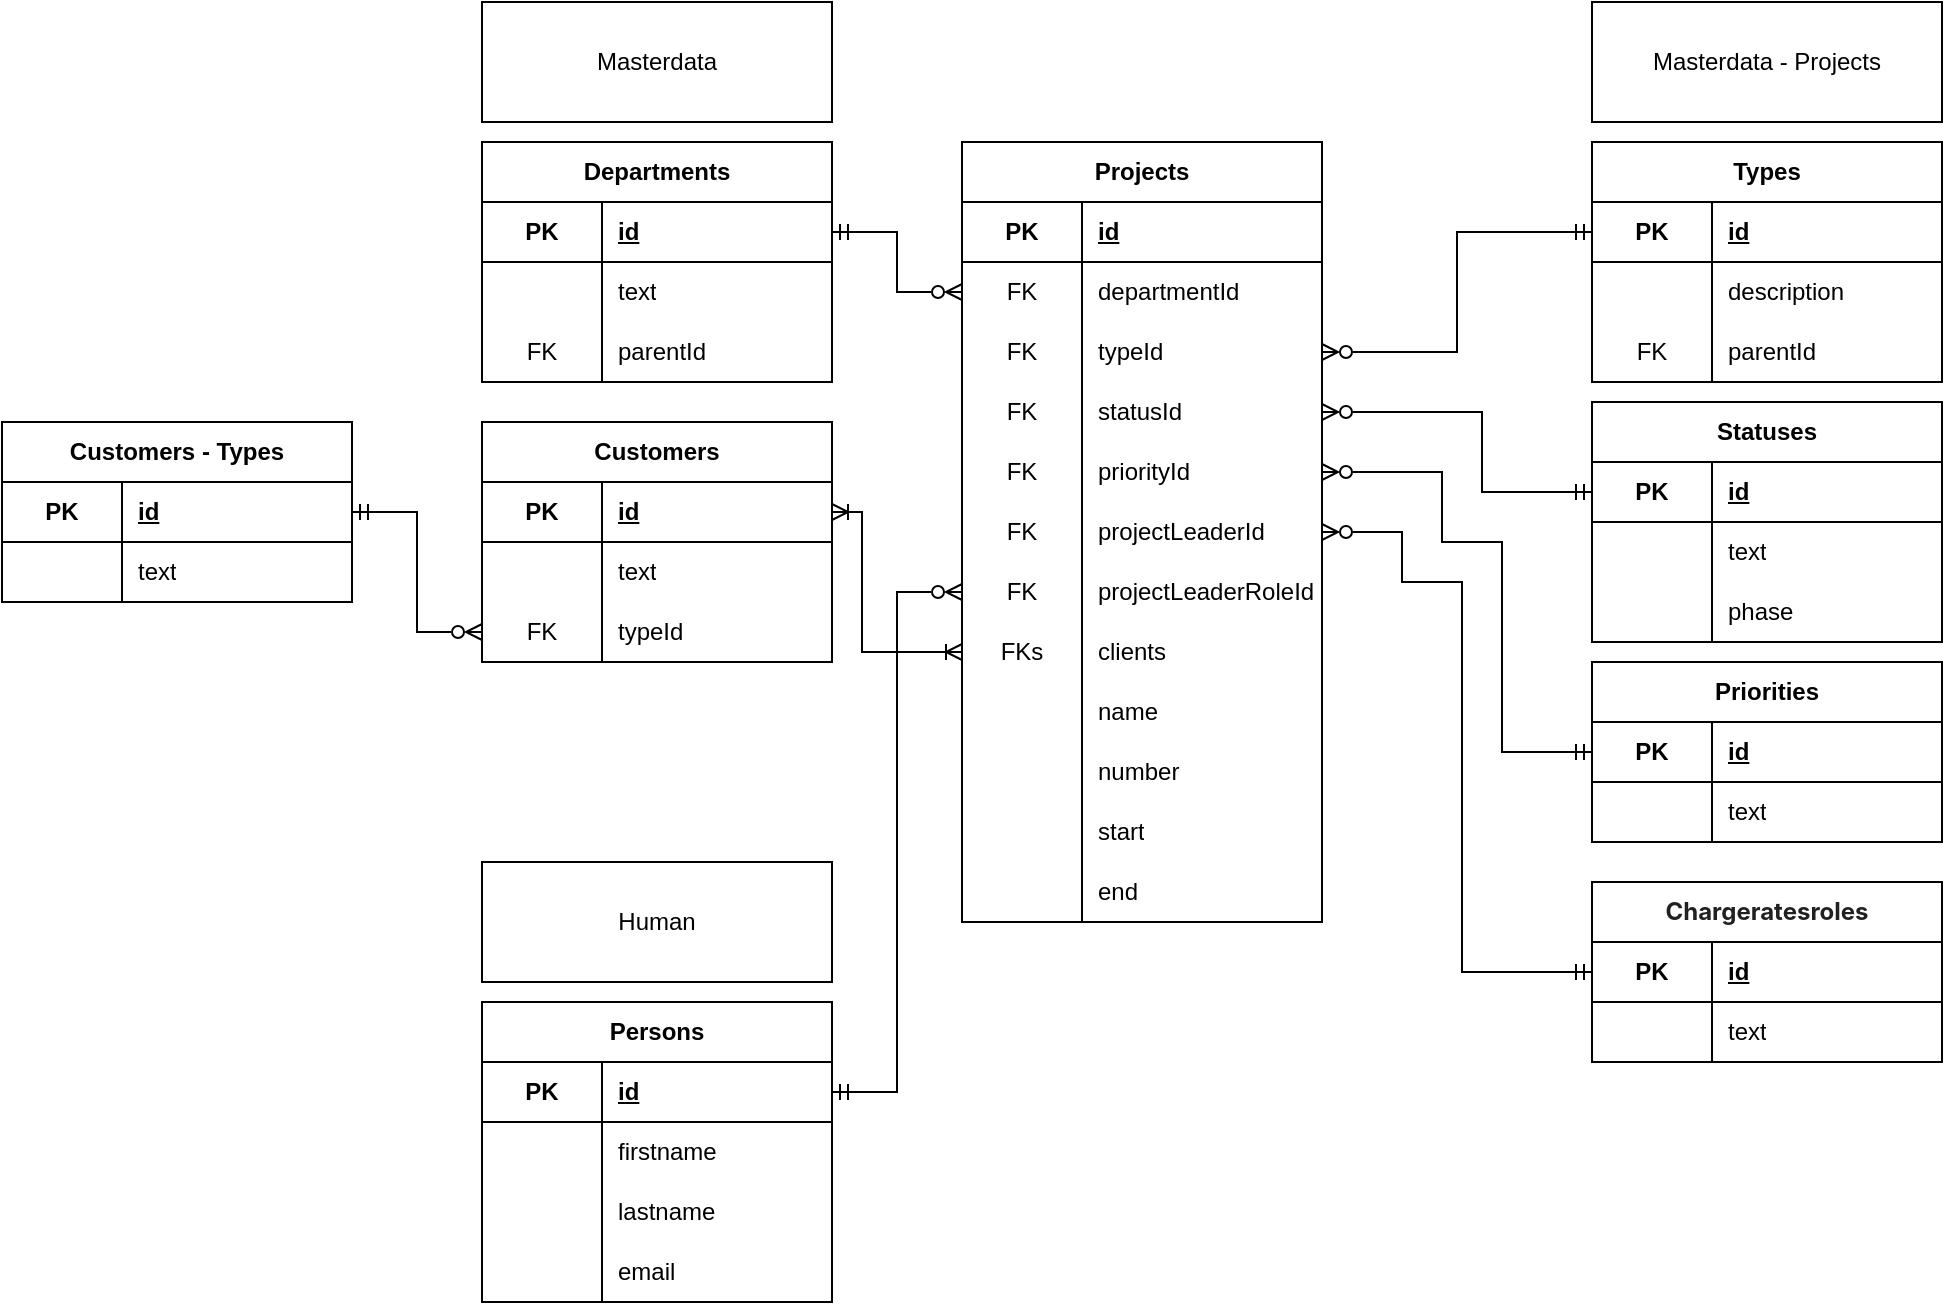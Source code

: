 <mxfile version="25.0.3">
  <diagram name="Page-1" id="3gMFlcT9L6yaLH3lOmpT">
    <mxGraphModel dx="2383" dy="797" grid="1" gridSize="10" guides="1" tooltips="1" connect="1" arrows="1" fold="1" page="1" pageScale="1" pageWidth="827" pageHeight="1169" math="0" shadow="0">
      <root>
        <mxCell id="0" />
        <mxCell id="1" parent="0" />
        <mxCell id="IrohvoU7hgb2iAo7jFja-1" value="Projects" style="shape=table;startSize=30;container=1;collapsible=1;childLayout=tableLayout;fixedRows=1;rowLines=0;fontStyle=1;align=center;resizeLast=1;html=1;whiteSpace=wrap;" vertex="1" parent="1">
          <mxGeometry x="-640" y="150" width="180" height="390" as="geometry" />
        </mxCell>
        <mxCell id="IrohvoU7hgb2iAo7jFja-2" value="" style="shape=tableRow;horizontal=0;startSize=0;swimlaneHead=0;swimlaneBody=0;fillColor=none;collapsible=0;dropTarget=0;points=[[0,0.5],[1,0.5]];portConstraint=eastwest;top=0;left=0;right=0;bottom=0;html=1;" vertex="1" parent="IrohvoU7hgb2iAo7jFja-1">
          <mxGeometry y="30" width="180" height="30" as="geometry" />
        </mxCell>
        <mxCell id="IrohvoU7hgb2iAo7jFja-3" value="PK" style="shape=partialRectangle;connectable=0;fillColor=none;top=0;left=0;bottom=1;right=0;fontStyle=1;overflow=hidden;html=1;whiteSpace=wrap;strokeColor=default;perimeterSpacing=1;strokeWidth=1;" vertex="1" parent="IrohvoU7hgb2iAo7jFja-2">
          <mxGeometry width="60" height="30" as="geometry">
            <mxRectangle width="60" height="30" as="alternateBounds" />
          </mxGeometry>
        </mxCell>
        <mxCell id="IrohvoU7hgb2iAo7jFja-4" value="id" style="shape=partialRectangle;connectable=0;fillColor=none;top=0;left=0;bottom=1;right=0;align=left;spacingLeft=6;fontStyle=5;overflow=hidden;html=1;whiteSpace=wrap;strokeColor=default;perimeterSpacing=1;strokeWidth=1;" vertex="1" parent="IrohvoU7hgb2iAo7jFja-2">
          <mxGeometry x="60" width="120" height="30" as="geometry">
            <mxRectangle width="120" height="30" as="alternateBounds" />
          </mxGeometry>
        </mxCell>
        <mxCell id="IrohvoU7hgb2iAo7jFja-5" value="" style="shape=tableRow;horizontal=0;startSize=0;swimlaneHead=0;swimlaneBody=0;fillColor=none;collapsible=0;dropTarget=0;points=[[0,0.5],[1,0.5]];portConstraint=eastwest;top=0;left=0;right=0;bottom=0;html=1;" vertex="1" parent="IrohvoU7hgb2iAo7jFja-1">
          <mxGeometry y="60" width="180" height="30" as="geometry" />
        </mxCell>
        <mxCell id="IrohvoU7hgb2iAo7jFja-6" value="FK" style="shape=partialRectangle;connectable=0;fillColor=none;top=0;left=0;bottom=0;right=0;editable=1;overflow=hidden;html=1;whiteSpace=wrap;" vertex="1" parent="IrohvoU7hgb2iAo7jFja-5">
          <mxGeometry width="60" height="30" as="geometry">
            <mxRectangle width="60" height="30" as="alternateBounds" />
          </mxGeometry>
        </mxCell>
        <mxCell id="IrohvoU7hgb2iAo7jFja-7" value="departmentId" style="shape=partialRectangle;connectable=0;fillColor=none;top=0;left=0;bottom=0;right=0;align=left;spacingLeft=6;overflow=hidden;html=1;whiteSpace=wrap;" vertex="1" parent="IrohvoU7hgb2iAo7jFja-5">
          <mxGeometry x="60" width="120" height="30" as="geometry">
            <mxRectangle width="120" height="30" as="alternateBounds" />
          </mxGeometry>
        </mxCell>
        <mxCell id="IrohvoU7hgb2iAo7jFja-8" style="shape=tableRow;horizontal=0;startSize=0;swimlaneHead=0;swimlaneBody=0;fillColor=none;collapsible=0;dropTarget=0;points=[[0,0.5],[1,0.5]];portConstraint=eastwest;top=0;left=0;right=0;bottom=0;html=1;" vertex="1" parent="IrohvoU7hgb2iAo7jFja-1">
          <mxGeometry y="90" width="180" height="30" as="geometry" />
        </mxCell>
        <mxCell id="IrohvoU7hgb2iAo7jFja-9" value="FK" style="shape=partialRectangle;connectable=0;fillColor=none;top=0;left=0;bottom=0;right=0;editable=1;overflow=hidden;html=1;whiteSpace=wrap;" vertex="1" parent="IrohvoU7hgb2iAo7jFja-8">
          <mxGeometry width="60" height="30" as="geometry">
            <mxRectangle width="60" height="30" as="alternateBounds" />
          </mxGeometry>
        </mxCell>
        <mxCell id="IrohvoU7hgb2iAo7jFja-10" value="typeId" style="shape=partialRectangle;connectable=0;fillColor=none;top=0;left=0;bottom=0;right=0;align=left;spacingLeft=6;overflow=hidden;html=1;whiteSpace=wrap;" vertex="1" parent="IrohvoU7hgb2iAo7jFja-8">
          <mxGeometry x="60" width="120" height="30" as="geometry">
            <mxRectangle width="120" height="30" as="alternateBounds" />
          </mxGeometry>
        </mxCell>
        <mxCell id="IrohvoU7hgb2iAo7jFja-11" style="shape=tableRow;horizontal=0;startSize=0;swimlaneHead=0;swimlaneBody=0;fillColor=none;collapsible=0;dropTarget=0;points=[[0,0.5],[1,0.5]];portConstraint=eastwest;top=0;left=0;right=0;bottom=0;html=1;" vertex="1" parent="IrohvoU7hgb2iAo7jFja-1">
          <mxGeometry y="120" width="180" height="30" as="geometry" />
        </mxCell>
        <mxCell id="IrohvoU7hgb2iAo7jFja-12" value="FK" style="shape=partialRectangle;connectable=0;fillColor=none;top=0;left=0;bottom=0;right=0;editable=1;overflow=hidden;html=1;whiteSpace=wrap;" vertex="1" parent="IrohvoU7hgb2iAo7jFja-11">
          <mxGeometry width="60" height="30" as="geometry">
            <mxRectangle width="60" height="30" as="alternateBounds" />
          </mxGeometry>
        </mxCell>
        <mxCell id="IrohvoU7hgb2iAo7jFja-13" value="statusId" style="shape=partialRectangle;connectable=0;fillColor=none;top=0;left=0;bottom=0;right=0;align=left;spacingLeft=6;overflow=hidden;html=1;whiteSpace=wrap;" vertex="1" parent="IrohvoU7hgb2iAo7jFja-11">
          <mxGeometry x="60" width="120" height="30" as="geometry">
            <mxRectangle width="120" height="30" as="alternateBounds" />
          </mxGeometry>
        </mxCell>
        <mxCell id="IrohvoU7hgb2iAo7jFja-14" style="shape=tableRow;horizontal=0;startSize=0;swimlaneHead=0;swimlaneBody=0;fillColor=none;collapsible=0;dropTarget=0;points=[[0,0.5],[1,0.5]];portConstraint=eastwest;top=0;left=0;right=0;bottom=0;html=1;" vertex="1" parent="IrohvoU7hgb2iAo7jFja-1">
          <mxGeometry y="150" width="180" height="30" as="geometry" />
        </mxCell>
        <mxCell id="IrohvoU7hgb2iAo7jFja-15" value="FK" style="shape=partialRectangle;connectable=0;fillColor=none;top=0;left=0;bottom=0;right=0;editable=1;overflow=hidden;html=1;whiteSpace=wrap;" vertex="1" parent="IrohvoU7hgb2iAo7jFja-14">
          <mxGeometry width="60" height="30" as="geometry">
            <mxRectangle width="60" height="30" as="alternateBounds" />
          </mxGeometry>
        </mxCell>
        <mxCell id="IrohvoU7hgb2iAo7jFja-16" value="priorityId" style="shape=partialRectangle;connectable=0;fillColor=none;top=0;left=0;bottom=0;right=0;align=left;spacingLeft=6;overflow=hidden;html=1;whiteSpace=wrap;" vertex="1" parent="IrohvoU7hgb2iAo7jFja-14">
          <mxGeometry x="60" width="120" height="30" as="geometry">
            <mxRectangle width="120" height="30" as="alternateBounds" />
          </mxGeometry>
        </mxCell>
        <mxCell id="IrohvoU7hgb2iAo7jFja-17" style="shape=tableRow;horizontal=0;startSize=0;swimlaneHead=0;swimlaneBody=0;fillColor=none;collapsible=0;dropTarget=0;points=[[0,0.5],[1,0.5]];portConstraint=eastwest;top=0;left=0;right=0;bottom=0;html=1;" vertex="1" parent="IrohvoU7hgb2iAo7jFja-1">
          <mxGeometry y="180" width="180" height="30" as="geometry" />
        </mxCell>
        <mxCell id="IrohvoU7hgb2iAo7jFja-18" value="FK" style="shape=partialRectangle;connectable=0;fillColor=none;top=0;left=0;bottom=0;right=0;editable=1;overflow=hidden;html=1;whiteSpace=wrap;" vertex="1" parent="IrohvoU7hgb2iAo7jFja-17">
          <mxGeometry width="60" height="30" as="geometry">
            <mxRectangle width="60" height="30" as="alternateBounds" />
          </mxGeometry>
        </mxCell>
        <mxCell id="IrohvoU7hgb2iAo7jFja-19" value="projectLeaderId" style="shape=partialRectangle;connectable=0;fillColor=none;top=0;left=0;bottom=0;right=0;align=left;spacingLeft=6;overflow=hidden;html=1;whiteSpace=wrap;" vertex="1" parent="IrohvoU7hgb2iAo7jFja-17">
          <mxGeometry x="60" width="120" height="30" as="geometry">
            <mxRectangle width="120" height="30" as="alternateBounds" />
          </mxGeometry>
        </mxCell>
        <mxCell id="IrohvoU7hgb2iAo7jFja-20" style="shape=tableRow;horizontal=0;startSize=0;swimlaneHead=0;swimlaneBody=0;fillColor=none;collapsible=0;dropTarget=0;points=[[0,0.5],[1,0.5]];portConstraint=eastwest;top=0;left=0;right=0;bottom=0;html=1;" vertex="1" parent="IrohvoU7hgb2iAo7jFja-1">
          <mxGeometry y="210" width="180" height="30" as="geometry" />
        </mxCell>
        <mxCell id="IrohvoU7hgb2iAo7jFja-21" value="FK" style="shape=partialRectangle;connectable=0;fillColor=none;top=0;left=0;bottom=0;right=0;editable=1;overflow=hidden;html=1;whiteSpace=wrap;" vertex="1" parent="IrohvoU7hgb2iAo7jFja-20">
          <mxGeometry width="60" height="30" as="geometry">
            <mxRectangle width="60" height="30" as="alternateBounds" />
          </mxGeometry>
        </mxCell>
        <mxCell id="IrohvoU7hgb2iAo7jFja-22" value="projectLeaderRoleId" style="shape=partialRectangle;connectable=0;fillColor=none;top=0;left=0;bottom=0;right=0;align=left;spacingLeft=6;overflow=hidden;html=1;whiteSpace=wrap;" vertex="1" parent="IrohvoU7hgb2iAo7jFja-20">
          <mxGeometry x="60" width="120" height="30" as="geometry">
            <mxRectangle width="120" height="30" as="alternateBounds" />
          </mxGeometry>
        </mxCell>
        <mxCell id="IrohvoU7hgb2iAo7jFja-23" style="shape=tableRow;horizontal=0;startSize=0;swimlaneHead=0;swimlaneBody=0;fillColor=none;collapsible=0;dropTarget=0;points=[[0,0.5],[1,0.5]];portConstraint=eastwest;top=0;left=0;right=0;bottom=0;html=1;" vertex="1" parent="IrohvoU7hgb2iAo7jFja-1">
          <mxGeometry y="240" width="180" height="30" as="geometry" />
        </mxCell>
        <mxCell id="IrohvoU7hgb2iAo7jFja-24" value="FKs" style="shape=partialRectangle;connectable=0;fillColor=none;top=0;left=0;bottom=0;right=0;editable=1;overflow=hidden;html=1;whiteSpace=wrap;" vertex="1" parent="IrohvoU7hgb2iAo7jFja-23">
          <mxGeometry width="60" height="30" as="geometry">
            <mxRectangle width="60" height="30" as="alternateBounds" />
          </mxGeometry>
        </mxCell>
        <mxCell id="IrohvoU7hgb2iAo7jFja-25" value="clients" style="shape=partialRectangle;connectable=0;fillColor=none;top=0;left=0;bottom=0;right=0;align=left;spacingLeft=6;overflow=hidden;html=1;whiteSpace=wrap;" vertex="1" parent="IrohvoU7hgb2iAo7jFja-23">
          <mxGeometry x="60" width="120" height="30" as="geometry">
            <mxRectangle width="120" height="30" as="alternateBounds" />
          </mxGeometry>
        </mxCell>
        <mxCell id="IrohvoU7hgb2iAo7jFja-26" style="shape=tableRow;horizontal=0;startSize=0;swimlaneHead=0;swimlaneBody=0;fillColor=none;collapsible=0;dropTarget=0;points=[[0,0.5],[1,0.5]];portConstraint=eastwest;top=0;left=0;right=0;bottom=0;html=1;" vertex="1" parent="IrohvoU7hgb2iAo7jFja-1">
          <mxGeometry y="270" width="180" height="30" as="geometry" />
        </mxCell>
        <mxCell id="IrohvoU7hgb2iAo7jFja-27" style="shape=partialRectangle;connectable=0;fillColor=none;top=0;left=0;bottom=0;right=0;editable=1;overflow=hidden;html=1;whiteSpace=wrap;" vertex="1" parent="IrohvoU7hgb2iAo7jFja-26">
          <mxGeometry width="60" height="30" as="geometry">
            <mxRectangle width="60" height="30" as="alternateBounds" />
          </mxGeometry>
        </mxCell>
        <mxCell id="IrohvoU7hgb2iAo7jFja-28" value="name" style="shape=partialRectangle;connectable=0;fillColor=none;top=0;left=0;bottom=0;right=0;align=left;spacingLeft=6;overflow=hidden;html=1;whiteSpace=wrap;" vertex="1" parent="IrohvoU7hgb2iAo7jFja-26">
          <mxGeometry x="60" width="120" height="30" as="geometry">
            <mxRectangle width="120" height="30" as="alternateBounds" />
          </mxGeometry>
        </mxCell>
        <mxCell id="IrohvoU7hgb2iAo7jFja-29" style="shape=tableRow;horizontal=0;startSize=0;swimlaneHead=0;swimlaneBody=0;fillColor=none;collapsible=0;dropTarget=0;points=[[0,0.5],[1,0.5]];portConstraint=eastwest;top=0;left=0;right=0;bottom=0;html=1;" vertex="1" parent="IrohvoU7hgb2iAo7jFja-1">
          <mxGeometry y="300" width="180" height="30" as="geometry" />
        </mxCell>
        <mxCell id="IrohvoU7hgb2iAo7jFja-30" style="shape=partialRectangle;connectable=0;fillColor=none;top=0;left=0;bottom=0;right=0;editable=1;overflow=hidden;html=1;whiteSpace=wrap;" vertex="1" parent="IrohvoU7hgb2iAo7jFja-29">
          <mxGeometry width="60" height="30" as="geometry">
            <mxRectangle width="60" height="30" as="alternateBounds" />
          </mxGeometry>
        </mxCell>
        <mxCell id="IrohvoU7hgb2iAo7jFja-31" value="number" style="shape=partialRectangle;connectable=0;fillColor=none;top=0;left=0;bottom=0;right=0;align=left;spacingLeft=6;overflow=hidden;html=1;whiteSpace=wrap;" vertex="1" parent="IrohvoU7hgb2iAo7jFja-29">
          <mxGeometry x="60" width="120" height="30" as="geometry">
            <mxRectangle width="120" height="30" as="alternateBounds" />
          </mxGeometry>
        </mxCell>
        <mxCell id="IrohvoU7hgb2iAo7jFja-32" style="shape=tableRow;horizontal=0;startSize=0;swimlaneHead=0;swimlaneBody=0;fillColor=none;collapsible=0;dropTarget=0;points=[[0,0.5],[1,0.5]];portConstraint=eastwest;top=0;left=0;right=0;bottom=0;html=1;" vertex="1" parent="IrohvoU7hgb2iAo7jFja-1">
          <mxGeometry y="330" width="180" height="30" as="geometry" />
        </mxCell>
        <mxCell id="IrohvoU7hgb2iAo7jFja-33" style="shape=partialRectangle;connectable=0;fillColor=none;top=0;left=0;bottom=0;right=0;editable=1;overflow=hidden;html=1;whiteSpace=wrap;" vertex="1" parent="IrohvoU7hgb2iAo7jFja-32">
          <mxGeometry width="60" height="30" as="geometry">
            <mxRectangle width="60" height="30" as="alternateBounds" />
          </mxGeometry>
        </mxCell>
        <mxCell id="IrohvoU7hgb2iAo7jFja-34" value="start" style="shape=partialRectangle;connectable=0;fillColor=none;top=0;left=0;bottom=0;right=0;align=left;spacingLeft=6;overflow=hidden;html=1;whiteSpace=wrap;" vertex="1" parent="IrohvoU7hgb2iAo7jFja-32">
          <mxGeometry x="60" width="120" height="30" as="geometry">
            <mxRectangle width="120" height="30" as="alternateBounds" />
          </mxGeometry>
        </mxCell>
        <mxCell id="IrohvoU7hgb2iAo7jFja-35" style="shape=tableRow;horizontal=0;startSize=0;swimlaneHead=0;swimlaneBody=0;fillColor=none;collapsible=0;dropTarget=0;points=[[0,0.5],[1,0.5]];portConstraint=eastwest;top=0;left=0;right=0;bottom=0;html=1;" vertex="1" parent="IrohvoU7hgb2iAo7jFja-1">
          <mxGeometry y="360" width="180" height="30" as="geometry" />
        </mxCell>
        <mxCell id="IrohvoU7hgb2iAo7jFja-36" style="shape=partialRectangle;connectable=0;fillColor=none;top=0;left=0;bottom=0;right=0;editable=1;overflow=hidden;html=1;whiteSpace=wrap;" vertex="1" parent="IrohvoU7hgb2iAo7jFja-35">
          <mxGeometry width="60" height="30" as="geometry">
            <mxRectangle width="60" height="30" as="alternateBounds" />
          </mxGeometry>
        </mxCell>
        <mxCell id="IrohvoU7hgb2iAo7jFja-37" value="end" style="shape=partialRectangle;connectable=0;fillColor=none;top=0;left=0;bottom=0;right=0;align=left;spacingLeft=6;overflow=hidden;html=1;whiteSpace=wrap;" vertex="1" parent="IrohvoU7hgb2iAo7jFja-35">
          <mxGeometry x="60" width="120" height="30" as="geometry">
            <mxRectangle width="120" height="30" as="alternateBounds" />
          </mxGeometry>
        </mxCell>
        <mxCell id="IrohvoU7hgb2iAo7jFja-38" value="Departments" style="shape=table;startSize=30;container=1;collapsible=1;childLayout=tableLayout;fixedRows=1;rowLines=0;fontStyle=1;align=center;resizeLast=1;html=1;whiteSpace=wrap;" vertex="1" parent="1">
          <mxGeometry x="-880" y="150" width="175" height="120" as="geometry" />
        </mxCell>
        <mxCell id="IrohvoU7hgb2iAo7jFja-39" value="" style="shape=tableRow;horizontal=0;startSize=0;swimlaneHead=0;swimlaneBody=0;fillColor=none;collapsible=0;dropTarget=0;points=[[0,0.5],[1,0.5]];portConstraint=eastwest;top=0;left=0;right=0;bottom=0;html=1;" vertex="1" parent="IrohvoU7hgb2iAo7jFja-38">
          <mxGeometry y="30" width="175" height="30" as="geometry" />
        </mxCell>
        <mxCell id="IrohvoU7hgb2iAo7jFja-40" value="PK" style="shape=partialRectangle;connectable=0;fillColor=none;top=0;left=0;bottom=1;right=0;fontStyle=1;overflow=hidden;html=1;whiteSpace=wrap;strokeColor=default;perimeterSpacing=1;strokeWidth=1;" vertex="1" parent="IrohvoU7hgb2iAo7jFja-39">
          <mxGeometry width="60" height="30" as="geometry">
            <mxRectangle width="60" height="30" as="alternateBounds" />
          </mxGeometry>
        </mxCell>
        <mxCell id="IrohvoU7hgb2iAo7jFja-41" value="id" style="shape=partialRectangle;connectable=0;fillColor=none;top=0;left=0;bottom=1;right=0;align=left;spacingLeft=6;fontStyle=5;overflow=hidden;html=1;whiteSpace=wrap;strokeColor=default;perimeterSpacing=1;strokeWidth=1;" vertex="1" parent="IrohvoU7hgb2iAo7jFja-39">
          <mxGeometry x="60" width="115" height="30" as="geometry">
            <mxRectangle width="115" height="30" as="alternateBounds" />
          </mxGeometry>
        </mxCell>
        <mxCell id="IrohvoU7hgb2iAo7jFja-42" value="" style="shape=tableRow;horizontal=0;startSize=0;swimlaneHead=0;swimlaneBody=0;fillColor=none;collapsible=0;dropTarget=0;points=[[0,0.5],[1,0.5]];portConstraint=eastwest;top=0;left=0;right=0;bottom=0;html=1;" vertex="1" parent="IrohvoU7hgb2iAo7jFja-38">
          <mxGeometry y="60" width="175" height="30" as="geometry" />
        </mxCell>
        <mxCell id="IrohvoU7hgb2iAo7jFja-43" value="" style="shape=partialRectangle;connectable=0;fillColor=none;top=0;left=0;bottom=0;right=0;editable=1;overflow=hidden;html=1;whiteSpace=wrap;" vertex="1" parent="IrohvoU7hgb2iAo7jFja-42">
          <mxGeometry width="60" height="30" as="geometry">
            <mxRectangle width="60" height="30" as="alternateBounds" />
          </mxGeometry>
        </mxCell>
        <mxCell id="IrohvoU7hgb2iAo7jFja-44" value="text" style="shape=partialRectangle;connectable=0;fillColor=none;top=0;left=0;bottom=0;right=0;align=left;spacingLeft=6;overflow=hidden;html=1;whiteSpace=wrap;" vertex="1" parent="IrohvoU7hgb2iAo7jFja-42">
          <mxGeometry x="60" width="115" height="30" as="geometry">
            <mxRectangle width="115" height="30" as="alternateBounds" />
          </mxGeometry>
        </mxCell>
        <mxCell id="IrohvoU7hgb2iAo7jFja-45" style="shape=tableRow;horizontal=0;startSize=0;swimlaneHead=0;swimlaneBody=0;fillColor=none;collapsible=0;dropTarget=0;points=[[0,0.5],[1,0.5]];portConstraint=eastwest;top=0;left=0;right=0;bottom=0;html=1;" vertex="1" parent="IrohvoU7hgb2iAo7jFja-38">
          <mxGeometry y="90" width="175" height="30" as="geometry" />
        </mxCell>
        <mxCell id="IrohvoU7hgb2iAo7jFja-46" value="FK" style="shape=partialRectangle;connectable=0;fillColor=none;top=0;left=0;bottom=0;right=0;editable=1;overflow=hidden;html=1;whiteSpace=wrap;" vertex="1" parent="IrohvoU7hgb2iAo7jFja-45">
          <mxGeometry width="60" height="30" as="geometry">
            <mxRectangle width="60" height="30" as="alternateBounds" />
          </mxGeometry>
        </mxCell>
        <mxCell id="IrohvoU7hgb2iAo7jFja-47" value="parentId" style="shape=partialRectangle;connectable=0;fillColor=none;top=0;left=0;bottom=0;right=0;align=left;spacingLeft=6;overflow=hidden;html=1;whiteSpace=wrap;" vertex="1" parent="IrohvoU7hgb2iAo7jFja-45">
          <mxGeometry x="60" width="115" height="30" as="geometry">
            <mxRectangle width="115" height="30" as="alternateBounds" />
          </mxGeometry>
        </mxCell>
        <mxCell id="IrohvoU7hgb2iAo7jFja-48" style="edgeStyle=orthogonalEdgeStyle;rounded=0;orthogonalLoop=1;jettySize=auto;html=1;entryX=0;entryY=0.5;entryDx=0;entryDy=0;endArrow=ERzeroToMany;endFill=0;startArrow=ERmandOne;startFill=0;" edge="1" parent="1" source="IrohvoU7hgb2iAo7jFja-39" target="IrohvoU7hgb2iAo7jFja-5">
          <mxGeometry relative="1" as="geometry" />
        </mxCell>
        <mxCell id="IrohvoU7hgb2iAo7jFja-49" value="Masterdata" style="rounded=0;whiteSpace=wrap;html=1;" vertex="1" parent="1">
          <mxGeometry x="-880" y="80" width="175" height="60" as="geometry" />
        </mxCell>
        <mxCell id="IrohvoU7hgb2iAo7jFja-50" value="Types" style="shape=table;startSize=30;container=1;collapsible=1;childLayout=tableLayout;fixedRows=1;rowLines=0;fontStyle=1;align=center;resizeLast=1;html=1;whiteSpace=wrap;" vertex="1" parent="1">
          <mxGeometry x="-325" y="150" width="175" height="120" as="geometry" />
        </mxCell>
        <mxCell id="IrohvoU7hgb2iAo7jFja-51" value="" style="shape=tableRow;horizontal=0;startSize=0;swimlaneHead=0;swimlaneBody=0;fillColor=none;collapsible=0;dropTarget=0;points=[[0,0.5],[1,0.5]];portConstraint=eastwest;top=0;left=0;right=0;bottom=0;html=1;" vertex="1" parent="IrohvoU7hgb2iAo7jFja-50">
          <mxGeometry y="30" width="175" height="30" as="geometry" />
        </mxCell>
        <mxCell id="IrohvoU7hgb2iAo7jFja-52" value="PK" style="shape=partialRectangle;connectable=0;fillColor=none;top=0;left=0;bottom=1;right=0;fontStyle=1;overflow=hidden;html=1;whiteSpace=wrap;strokeColor=default;perimeterSpacing=1;strokeWidth=1;" vertex="1" parent="IrohvoU7hgb2iAo7jFja-51">
          <mxGeometry width="60" height="30" as="geometry">
            <mxRectangle width="60" height="30" as="alternateBounds" />
          </mxGeometry>
        </mxCell>
        <mxCell id="IrohvoU7hgb2iAo7jFja-53" value="id" style="shape=partialRectangle;connectable=0;fillColor=none;top=0;left=0;bottom=1;right=0;align=left;spacingLeft=6;fontStyle=5;overflow=hidden;html=1;whiteSpace=wrap;strokeColor=default;perimeterSpacing=1;strokeWidth=1;" vertex="1" parent="IrohvoU7hgb2iAo7jFja-51">
          <mxGeometry x="60" width="115" height="30" as="geometry">
            <mxRectangle width="115" height="30" as="alternateBounds" />
          </mxGeometry>
        </mxCell>
        <mxCell id="IrohvoU7hgb2iAo7jFja-54" value="" style="shape=tableRow;horizontal=0;startSize=0;swimlaneHead=0;swimlaneBody=0;fillColor=none;collapsible=0;dropTarget=0;points=[[0,0.5],[1,0.5]];portConstraint=eastwest;top=0;left=0;right=0;bottom=0;html=1;" vertex="1" parent="IrohvoU7hgb2iAo7jFja-50">
          <mxGeometry y="60" width="175" height="30" as="geometry" />
        </mxCell>
        <mxCell id="IrohvoU7hgb2iAo7jFja-55" value="" style="shape=partialRectangle;connectable=0;fillColor=none;top=0;left=0;bottom=0;right=0;editable=1;overflow=hidden;html=1;whiteSpace=wrap;" vertex="1" parent="IrohvoU7hgb2iAo7jFja-54">
          <mxGeometry width="60" height="30" as="geometry">
            <mxRectangle width="60" height="30" as="alternateBounds" />
          </mxGeometry>
        </mxCell>
        <mxCell id="IrohvoU7hgb2iAo7jFja-56" value="description" style="shape=partialRectangle;connectable=0;fillColor=none;top=0;left=0;bottom=0;right=0;align=left;spacingLeft=6;overflow=hidden;html=1;whiteSpace=wrap;" vertex="1" parent="IrohvoU7hgb2iAo7jFja-54">
          <mxGeometry x="60" width="115" height="30" as="geometry">
            <mxRectangle width="115" height="30" as="alternateBounds" />
          </mxGeometry>
        </mxCell>
        <mxCell id="IrohvoU7hgb2iAo7jFja-57" style="shape=tableRow;horizontal=0;startSize=0;swimlaneHead=0;swimlaneBody=0;fillColor=none;collapsible=0;dropTarget=0;points=[[0,0.5],[1,0.5]];portConstraint=eastwest;top=0;left=0;right=0;bottom=0;html=1;" vertex="1" parent="IrohvoU7hgb2iAo7jFja-50">
          <mxGeometry y="90" width="175" height="30" as="geometry" />
        </mxCell>
        <mxCell id="IrohvoU7hgb2iAo7jFja-58" value="FK" style="shape=partialRectangle;connectable=0;fillColor=none;top=0;left=0;bottom=0;right=0;editable=1;overflow=hidden;html=1;whiteSpace=wrap;" vertex="1" parent="IrohvoU7hgb2iAo7jFja-57">
          <mxGeometry width="60" height="30" as="geometry">
            <mxRectangle width="60" height="30" as="alternateBounds" />
          </mxGeometry>
        </mxCell>
        <mxCell id="IrohvoU7hgb2iAo7jFja-59" value="parentId" style="shape=partialRectangle;connectable=0;fillColor=none;top=0;left=0;bottom=0;right=0;align=left;spacingLeft=6;overflow=hidden;html=1;whiteSpace=wrap;" vertex="1" parent="IrohvoU7hgb2iAo7jFja-57">
          <mxGeometry x="60" width="115" height="30" as="geometry">
            <mxRectangle width="115" height="30" as="alternateBounds" />
          </mxGeometry>
        </mxCell>
        <mxCell id="IrohvoU7hgb2iAo7jFja-60" value="Masterdata - Projects" style="rounded=0;whiteSpace=wrap;html=1;" vertex="1" parent="1">
          <mxGeometry x="-325" y="80" width="175" height="60" as="geometry" />
        </mxCell>
        <mxCell id="IrohvoU7hgb2iAo7jFja-61" style="edgeStyle=orthogonalEdgeStyle;rounded=0;orthogonalLoop=1;jettySize=auto;html=1;exitX=0;exitY=0.5;exitDx=0;exitDy=0;entryX=1;entryY=0.5;entryDx=0;entryDy=0;endArrow=ERzeroToMany;endFill=0;startArrow=ERmandOne;startFill=0;" edge="1" parent="1" source="IrohvoU7hgb2iAo7jFja-51" target="IrohvoU7hgb2iAo7jFja-8">
          <mxGeometry relative="1" as="geometry" />
        </mxCell>
        <mxCell id="IrohvoU7hgb2iAo7jFja-62" value="Statuses" style="shape=table;startSize=30;container=1;collapsible=1;childLayout=tableLayout;fixedRows=1;rowLines=0;fontStyle=1;align=center;resizeLast=1;html=1;whiteSpace=wrap;" vertex="1" parent="1">
          <mxGeometry x="-325" y="280" width="175" height="120" as="geometry" />
        </mxCell>
        <mxCell id="IrohvoU7hgb2iAo7jFja-63" value="" style="shape=tableRow;horizontal=0;startSize=0;swimlaneHead=0;swimlaneBody=0;fillColor=none;collapsible=0;dropTarget=0;points=[[0,0.5],[1,0.5]];portConstraint=eastwest;top=0;left=0;right=0;bottom=0;html=1;" vertex="1" parent="IrohvoU7hgb2iAo7jFja-62">
          <mxGeometry y="30" width="175" height="30" as="geometry" />
        </mxCell>
        <mxCell id="IrohvoU7hgb2iAo7jFja-64" value="PK" style="shape=partialRectangle;connectable=0;fillColor=none;top=0;left=0;bottom=1;right=0;fontStyle=1;overflow=hidden;html=1;whiteSpace=wrap;strokeColor=default;perimeterSpacing=1;strokeWidth=1;" vertex="1" parent="IrohvoU7hgb2iAo7jFja-63">
          <mxGeometry width="60" height="30" as="geometry">
            <mxRectangle width="60" height="30" as="alternateBounds" />
          </mxGeometry>
        </mxCell>
        <mxCell id="IrohvoU7hgb2iAo7jFja-65" value="id" style="shape=partialRectangle;connectable=0;fillColor=none;top=0;left=0;bottom=1;right=0;align=left;spacingLeft=6;fontStyle=5;overflow=hidden;html=1;whiteSpace=wrap;strokeColor=default;perimeterSpacing=1;strokeWidth=1;" vertex="1" parent="IrohvoU7hgb2iAo7jFja-63">
          <mxGeometry x="60" width="115" height="30" as="geometry">
            <mxRectangle width="115" height="30" as="alternateBounds" />
          </mxGeometry>
        </mxCell>
        <mxCell id="IrohvoU7hgb2iAo7jFja-66" value="" style="shape=tableRow;horizontal=0;startSize=0;swimlaneHead=0;swimlaneBody=0;fillColor=none;collapsible=0;dropTarget=0;points=[[0,0.5],[1,0.5]];portConstraint=eastwest;top=0;left=0;right=0;bottom=0;html=1;" vertex="1" parent="IrohvoU7hgb2iAo7jFja-62">
          <mxGeometry y="60" width="175" height="30" as="geometry" />
        </mxCell>
        <mxCell id="IrohvoU7hgb2iAo7jFja-67" value="" style="shape=partialRectangle;connectable=0;fillColor=none;top=0;left=0;bottom=0;right=0;editable=1;overflow=hidden;html=1;whiteSpace=wrap;" vertex="1" parent="IrohvoU7hgb2iAo7jFja-66">
          <mxGeometry width="60" height="30" as="geometry">
            <mxRectangle width="60" height="30" as="alternateBounds" />
          </mxGeometry>
        </mxCell>
        <mxCell id="IrohvoU7hgb2iAo7jFja-68" value="text" style="shape=partialRectangle;connectable=0;fillColor=none;top=0;left=0;bottom=0;right=0;align=left;spacingLeft=6;overflow=hidden;html=1;whiteSpace=wrap;" vertex="1" parent="IrohvoU7hgb2iAo7jFja-66">
          <mxGeometry x="60" width="115" height="30" as="geometry">
            <mxRectangle width="115" height="30" as="alternateBounds" />
          </mxGeometry>
        </mxCell>
        <mxCell id="IrohvoU7hgb2iAo7jFja-69" style="shape=tableRow;horizontal=0;startSize=0;swimlaneHead=0;swimlaneBody=0;fillColor=none;collapsible=0;dropTarget=0;points=[[0,0.5],[1,0.5]];portConstraint=eastwest;top=0;left=0;right=0;bottom=0;html=1;" vertex="1" parent="IrohvoU7hgb2iAo7jFja-62">
          <mxGeometry y="90" width="175" height="30" as="geometry" />
        </mxCell>
        <mxCell id="IrohvoU7hgb2iAo7jFja-70" value="" style="shape=partialRectangle;connectable=0;fillColor=none;top=0;left=0;bottom=0;right=0;editable=1;overflow=hidden;html=1;whiteSpace=wrap;" vertex="1" parent="IrohvoU7hgb2iAo7jFja-69">
          <mxGeometry width="60" height="30" as="geometry">
            <mxRectangle width="60" height="30" as="alternateBounds" />
          </mxGeometry>
        </mxCell>
        <mxCell id="IrohvoU7hgb2iAo7jFja-71" value="phase" style="shape=partialRectangle;connectable=0;fillColor=none;top=0;left=0;bottom=0;right=0;align=left;spacingLeft=6;overflow=hidden;html=1;whiteSpace=wrap;" vertex="1" parent="IrohvoU7hgb2iAo7jFja-69">
          <mxGeometry x="60" width="115" height="30" as="geometry">
            <mxRectangle width="115" height="30" as="alternateBounds" />
          </mxGeometry>
        </mxCell>
        <mxCell id="IrohvoU7hgb2iAo7jFja-72" style="edgeStyle=orthogonalEdgeStyle;rounded=0;orthogonalLoop=1;jettySize=auto;html=1;entryX=1;entryY=0.5;entryDx=0;entryDy=0;endArrow=ERzeroToMany;endFill=0;startArrow=ERmandOne;startFill=0;exitX=0;exitY=0.5;exitDx=0;exitDy=0;" edge="1" parent="1" source="IrohvoU7hgb2iAo7jFja-63" target="IrohvoU7hgb2iAo7jFja-11">
          <mxGeometry relative="1" as="geometry">
            <Array as="points">
              <mxPoint x="-380" y="325" />
              <mxPoint x="-380" y="285" />
            </Array>
          </mxGeometry>
        </mxCell>
        <mxCell id="IrohvoU7hgb2iAo7jFja-73" style="edgeStyle=orthogonalEdgeStyle;rounded=0;orthogonalLoop=1;jettySize=auto;html=1;entryX=1;entryY=0.5;entryDx=0;entryDy=0;endArrow=ERzeroToMany;endFill=0;startArrow=ERmandOne;startFill=0;exitX=0;exitY=0.5;exitDx=0;exitDy=0;" edge="1" parent="1" source="IrohvoU7hgb2iAo7jFja-75" target="IrohvoU7hgb2iAo7jFja-14">
          <mxGeometry relative="1" as="geometry">
            <mxPoint x="-350" y="470" as="sourcePoint" />
            <mxPoint x="-770" y="320" as="targetPoint" />
            <Array as="points">
              <mxPoint x="-370" y="455" />
              <mxPoint x="-370" y="350" />
              <mxPoint x="-400" y="350" />
              <mxPoint x="-400" y="315" />
            </Array>
          </mxGeometry>
        </mxCell>
        <mxCell id="IrohvoU7hgb2iAo7jFja-74" value="Priorities" style="shape=table;startSize=30;container=1;collapsible=1;childLayout=tableLayout;fixedRows=1;rowLines=0;fontStyle=1;align=center;resizeLast=1;html=1;whiteSpace=wrap;" vertex="1" parent="1">
          <mxGeometry x="-325" y="410" width="175" height="90" as="geometry" />
        </mxCell>
        <mxCell id="IrohvoU7hgb2iAo7jFja-75" value="" style="shape=tableRow;horizontal=0;startSize=0;swimlaneHead=0;swimlaneBody=0;fillColor=none;collapsible=0;dropTarget=0;points=[[0,0.5],[1,0.5]];portConstraint=eastwest;top=0;left=0;right=0;bottom=0;html=1;" vertex="1" parent="IrohvoU7hgb2iAo7jFja-74">
          <mxGeometry y="30" width="175" height="30" as="geometry" />
        </mxCell>
        <mxCell id="IrohvoU7hgb2iAo7jFja-76" value="PK" style="shape=partialRectangle;connectable=0;fillColor=none;top=0;left=0;bottom=1;right=0;fontStyle=1;overflow=hidden;html=1;whiteSpace=wrap;strokeColor=default;perimeterSpacing=1;strokeWidth=1;" vertex="1" parent="IrohvoU7hgb2iAo7jFja-75">
          <mxGeometry width="60" height="30" as="geometry">
            <mxRectangle width="60" height="30" as="alternateBounds" />
          </mxGeometry>
        </mxCell>
        <mxCell id="IrohvoU7hgb2iAo7jFja-77" value="id" style="shape=partialRectangle;connectable=0;fillColor=none;top=0;left=0;bottom=1;right=0;align=left;spacingLeft=6;fontStyle=5;overflow=hidden;html=1;whiteSpace=wrap;strokeColor=default;perimeterSpacing=1;strokeWidth=1;" vertex="1" parent="IrohvoU7hgb2iAo7jFja-75">
          <mxGeometry x="60" width="115" height="30" as="geometry">
            <mxRectangle width="115" height="30" as="alternateBounds" />
          </mxGeometry>
        </mxCell>
        <mxCell id="IrohvoU7hgb2iAo7jFja-78" value="" style="shape=tableRow;horizontal=0;startSize=0;swimlaneHead=0;swimlaneBody=0;fillColor=none;collapsible=0;dropTarget=0;points=[[0,0.5],[1,0.5]];portConstraint=eastwest;top=0;left=0;right=0;bottom=0;html=1;" vertex="1" parent="IrohvoU7hgb2iAo7jFja-74">
          <mxGeometry y="60" width="175" height="30" as="geometry" />
        </mxCell>
        <mxCell id="IrohvoU7hgb2iAo7jFja-79" value="" style="shape=partialRectangle;connectable=0;fillColor=none;top=0;left=0;bottom=0;right=0;editable=1;overflow=hidden;html=1;whiteSpace=wrap;" vertex="1" parent="IrohvoU7hgb2iAo7jFja-78">
          <mxGeometry width="60" height="30" as="geometry">
            <mxRectangle width="60" height="30" as="alternateBounds" />
          </mxGeometry>
        </mxCell>
        <mxCell id="IrohvoU7hgb2iAo7jFja-80" value="text" style="shape=partialRectangle;connectable=0;fillColor=none;top=0;left=0;bottom=0;right=0;align=left;spacingLeft=6;overflow=hidden;html=1;whiteSpace=wrap;" vertex="1" parent="IrohvoU7hgb2iAo7jFja-78">
          <mxGeometry x="60" width="115" height="30" as="geometry">
            <mxRectangle width="115" height="30" as="alternateBounds" />
          </mxGeometry>
        </mxCell>
        <mxCell id="IrohvoU7hgb2iAo7jFja-81" value="&lt;span style=&quot;color: rgb(33, 33, 33); font-family: Inter, system-ui, -apple-system, &amp;quot;system-ui&amp;quot;, &amp;quot;Segoe UI&amp;quot;, Roboto, Oxygen, Ubuntu, Cantarell, &amp;quot;Fira Sans&amp;quot;, &amp;quot;Droid Sans&amp;quot;, Helvetica, Arial, sans-serif; text-align: left; white-space-collapse: preserve; background-color: rgb(255, 255, 255);&quot;&gt;Chargeratesroles&lt;/span&gt;" style="shape=table;startSize=30;container=1;collapsible=1;childLayout=tableLayout;fixedRows=1;rowLines=0;fontStyle=1;align=center;resizeLast=1;html=1;whiteSpace=wrap;" vertex="1" parent="1">
          <mxGeometry x="-325" y="520" width="175" height="90" as="geometry" />
        </mxCell>
        <mxCell id="IrohvoU7hgb2iAo7jFja-82" value="" style="shape=tableRow;horizontal=0;startSize=0;swimlaneHead=0;swimlaneBody=0;fillColor=none;collapsible=0;dropTarget=0;points=[[0,0.5],[1,0.5]];portConstraint=eastwest;top=0;left=0;right=0;bottom=0;html=1;" vertex="1" parent="IrohvoU7hgb2iAo7jFja-81">
          <mxGeometry y="30" width="175" height="30" as="geometry" />
        </mxCell>
        <mxCell id="IrohvoU7hgb2iAo7jFja-83" value="PK" style="shape=partialRectangle;connectable=0;fillColor=none;top=0;left=0;bottom=1;right=0;fontStyle=1;overflow=hidden;html=1;whiteSpace=wrap;strokeColor=default;perimeterSpacing=1;strokeWidth=1;" vertex="1" parent="IrohvoU7hgb2iAo7jFja-82">
          <mxGeometry width="60" height="30" as="geometry">
            <mxRectangle width="60" height="30" as="alternateBounds" />
          </mxGeometry>
        </mxCell>
        <mxCell id="IrohvoU7hgb2iAo7jFja-84" value="id" style="shape=partialRectangle;connectable=0;fillColor=none;top=0;left=0;bottom=1;right=0;align=left;spacingLeft=6;fontStyle=5;overflow=hidden;html=1;whiteSpace=wrap;strokeColor=default;perimeterSpacing=1;strokeWidth=1;" vertex="1" parent="IrohvoU7hgb2iAo7jFja-82">
          <mxGeometry x="60" width="115" height="30" as="geometry">
            <mxRectangle width="115" height="30" as="alternateBounds" />
          </mxGeometry>
        </mxCell>
        <mxCell id="IrohvoU7hgb2iAo7jFja-85" value="" style="shape=tableRow;horizontal=0;startSize=0;swimlaneHead=0;swimlaneBody=0;fillColor=none;collapsible=0;dropTarget=0;points=[[0,0.5],[1,0.5]];portConstraint=eastwest;top=0;left=0;right=0;bottom=0;html=1;" vertex="1" parent="IrohvoU7hgb2iAo7jFja-81">
          <mxGeometry y="60" width="175" height="30" as="geometry" />
        </mxCell>
        <mxCell id="IrohvoU7hgb2iAo7jFja-86" value="" style="shape=partialRectangle;connectable=0;fillColor=none;top=0;left=0;bottom=0;right=0;editable=1;overflow=hidden;html=1;whiteSpace=wrap;" vertex="1" parent="IrohvoU7hgb2iAo7jFja-85">
          <mxGeometry width="60" height="30" as="geometry">
            <mxRectangle width="60" height="30" as="alternateBounds" />
          </mxGeometry>
        </mxCell>
        <mxCell id="IrohvoU7hgb2iAo7jFja-87" value="text" style="shape=partialRectangle;connectable=0;fillColor=none;top=0;left=0;bottom=0;right=0;align=left;spacingLeft=6;overflow=hidden;html=1;whiteSpace=wrap;" vertex="1" parent="IrohvoU7hgb2iAo7jFja-85">
          <mxGeometry x="60" width="115" height="30" as="geometry">
            <mxRectangle width="115" height="30" as="alternateBounds" />
          </mxGeometry>
        </mxCell>
        <mxCell id="IrohvoU7hgb2iAo7jFja-88" style="edgeStyle=orthogonalEdgeStyle;rounded=0;orthogonalLoop=1;jettySize=auto;html=1;exitX=1;exitY=0.5;exitDx=0;exitDy=0;startArrow=ERzeroToMany;startFill=0;endArrow=ERmandOne;endFill=0;entryX=0;entryY=0.5;entryDx=0;entryDy=0;" edge="1" parent="1" source="IrohvoU7hgb2iAo7jFja-17" target="IrohvoU7hgb2iAo7jFja-82">
          <mxGeometry relative="1" as="geometry">
            <mxPoint x="-345" y="565" as="sourcePoint" />
            <mxPoint x="-410" y="530" as="targetPoint" />
            <Array as="points">
              <mxPoint x="-420" y="345" />
              <mxPoint x="-420" y="370" />
              <mxPoint x="-390" y="370" />
              <mxPoint x="-390" y="565" />
            </Array>
          </mxGeometry>
        </mxCell>
        <mxCell id="IrohvoU7hgb2iAo7jFja-89" value="Human" style="rounded=0;whiteSpace=wrap;html=1;" vertex="1" parent="1">
          <mxGeometry x="-880" y="510" width="175" height="60" as="geometry" />
        </mxCell>
        <mxCell id="IrohvoU7hgb2iAo7jFja-90" value="Persons" style="shape=table;startSize=30;container=1;collapsible=1;childLayout=tableLayout;fixedRows=1;rowLines=0;fontStyle=1;align=center;resizeLast=1;html=1;whiteSpace=wrap;" vertex="1" parent="1">
          <mxGeometry x="-880" y="580" width="175" height="150" as="geometry" />
        </mxCell>
        <mxCell id="IrohvoU7hgb2iAo7jFja-91" value="" style="shape=tableRow;horizontal=0;startSize=0;swimlaneHead=0;swimlaneBody=0;fillColor=none;collapsible=0;dropTarget=0;points=[[0,0.5],[1,0.5]];portConstraint=eastwest;top=0;left=0;right=0;bottom=0;html=1;" vertex="1" parent="IrohvoU7hgb2iAo7jFja-90">
          <mxGeometry y="30" width="175" height="30" as="geometry" />
        </mxCell>
        <mxCell id="IrohvoU7hgb2iAo7jFja-92" value="PK" style="shape=partialRectangle;connectable=0;fillColor=none;top=0;left=0;bottom=1;right=0;fontStyle=1;overflow=hidden;html=1;whiteSpace=wrap;strokeColor=default;perimeterSpacing=1;strokeWidth=1;" vertex="1" parent="IrohvoU7hgb2iAo7jFja-91">
          <mxGeometry width="60" height="30" as="geometry">
            <mxRectangle width="60" height="30" as="alternateBounds" />
          </mxGeometry>
        </mxCell>
        <mxCell id="IrohvoU7hgb2iAo7jFja-93" value="id" style="shape=partialRectangle;connectable=0;fillColor=none;top=0;left=0;bottom=1;right=0;align=left;spacingLeft=6;fontStyle=5;overflow=hidden;html=1;whiteSpace=wrap;strokeColor=default;perimeterSpacing=1;strokeWidth=1;" vertex="1" parent="IrohvoU7hgb2iAo7jFja-91">
          <mxGeometry x="60" width="115" height="30" as="geometry">
            <mxRectangle width="115" height="30" as="alternateBounds" />
          </mxGeometry>
        </mxCell>
        <mxCell id="IrohvoU7hgb2iAo7jFja-94" value="" style="shape=tableRow;horizontal=0;startSize=0;swimlaneHead=0;swimlaneBody=0;fillColor=none;collapsible=0;dropTarget=0;points=[[0,0.5],[1,0.5]];portConstraint=eastwest;top=0;left=0;right=0;bottom=0;html=1;" vertex="1" parent="IrohvoU7hgb2iAo7jFja-90">
          <mxGeometry y="60" width="175" height="30" as="geometry" />
        </mxCell>
        <mxCell id="IrohvoU7hgb2iAo7jFja-95" value="" style="shape=partialRectangle;connectable=0;fillColor=none;top=0;left=0;bottom=0;right=0;editable=1;overflow=hidden;html=1;whiteSpace=wrap;" vertex="1" parent="IrohvoU7hgb2iAo7jFja-94">
          <mxGeometry width="60" height="30" as="geometry">
            <mxRectangle width="60" height="30" as="alternateBounds" />
          </mxGeometry>
        </mxCell>
        <mxCell id="IrohvoU7hgb2iAo7jFja-96" value="firstname" style="shape=partialRectangle;connectable=0;fillColor=none;top=0;left=0;bottom=0;right=0;align=left;spacingLeft=6;overflow=hidden;html=1;whiteSpace=wrap;" vertex="1" parent="IrohvoU7hgb2iAo7jFja-94">
          <mxGeometry x="60" width="115" height="30" as="geometry">
            <mxRectangle width="115" height="30" as="alternateBounds" />
          </mxGeometry>
        </mxCell>
        <mxCell id="IrohvoU7hgb2iAo7jFja-97" style="shape=tableRow;horizontal=0;startSize=0;swimlaneHead=0;swimlaneBody=0;fillColor=none;collapsible=0;dropTarget=0;points=[[0,0.5],[1,0.5]];portConstraint=eastwest;top=0;left=0;right=0;bottom=0;html=1;" vertex="1" parent="IrohvoU7hgb2iAo7jFja-90">
          <mxGeometry y="90" width="175" height="30" as="geometry" />
        </mxCell>
        <mxCell id="IrohvoU7hgb2iAo7jFja-98" value="" style="shape=partialRectangle;connectable=0;fillColor=none;top=0;left=0;bottom=0;right=0;editable=1;overflow=hidden;html=1;whiteSpace=wrap;" vertex="1" parent="IrohvoU7hgb2iAo7jFja-97">
          <mxGeometry width="60" height="30" as="geometry">
            <mxRectangle width="60" height="30" as="alternateBounds" />
          </mxGeometry>
        </mxCell>
        <mxCell id="IrohvoU7hgb2iAo7jFja-99" value="lastname" style="shape=partialRectangle;connectable=0;fillColor=none;top=0;left=0;bottom=0;right=0;align=left;spacingLeft=6;overflow=hidden;html=1;whiteSpace=wrap;" vertex="1" parent="IrohvoU7hgb2iAo7jFja-97">
          <mxGeometry x="60" width="115" height="30" as="geometry">
            <mxRectangle width="115" height="30" as="alternateBounds" />
          </mxGeometry>
        </mxCell>
        <mxCell id="IrohvoU7hgb2iAo7jFja-100" style="shape=tableRow;horizontal=0;startSize=0;swimlaneHead=0;swimlaneBody=0;fillColor=none;collapsible=0;dropTarget=0;points=[[0,0.5],[1,0.5]];portConstraint=eastwest;top=0;left=0;right=0;bottom=0;html=1;" vertex="1" parent="IrohvoU7hgb2iAo7jFja-90">
          <mxGeometry y="120" width="175" height="30" as="geometry" />
        </mxCell>
        <mxCell id="IrohvoU7hgb2iAo7jFja-101" style="shape=partialRectangle;connectable=0;fillColor=none;top=0;left=0;bottom=0;right=0;editable=1;overflow=hidden;html=1;whiteSpace=wrap;" vertex="1" parent="IrohvoU7hgb2iAo7jFja-100">
          <mxGeometry width="60" height="30" as="geometry">
            <mxRectangle width="60" height="30" as="alternateBounds" />
          </mxGeometry>
        </mxCell>
        <mxCell id="IrohvoU7hgb2iAo7jFja-102" value="email" style="shape=partialRectangle;connectable=0;fillColor=none;top=0;left=0;bottom=0;right=0;align=left;spacingLeft=6;overflow=hidden;html=1;whiteSpace=wrap;" vertex="1" parent="IrohvoU7hgb2iAo7jFja-100">
          <mxGeometry x="60" width="115" height="30" as="geometry">
            <mxRectangle width="115" height="30" as="alternateBounds" />
          </mxGeometry>
        </mxCell>
        <mxCell id="IrohvoU7hgb2iAo7jFja-103" style="edgeStyle=orthogonalEdgeStyle;rounded=0;orthogonalLoop=1;jettySize=auto;html=1;exitX=1;exitY=0.5;exitDx=0;exitDy=0;entryX=0;entryY=0.5;entryDx=0;entryDy=0;endArrow=ERzeroToMany;endFill=0;startArrow=ERmandOne;startFill=0;" edge="1" parent="1" source="IrohvoU7hgb2iAo7jFja-91" target="IrohvoU7hgb2iAo7jFja-20">
          <mxGeometry relative="1" as="geometry" />
        </mxCell>
        <mxCell id="IrohvoU7hgb2iAo7jFja-104" style="edgeStyle=orthogonalEdgeStyle;rounded=0;orthogonalLoop=1;jettySize=auto;html=1;exitX=0;exitY=0.5;exitDx=0;exitDy=0;entryX=1;entryY=0.5;entryDx=0;entryDy=0;endArrow=ERoneToMany;endFill=0;startArrow=ERoneToMany;startFill=0;" edge="1" parent="1" source="IrohvoU7hgb2iAo7jFja-23" target="IrohvoU7hgb2iAo7jFja-106">
          <mxGeometry relative="1" as="geometry">
            <mxPoint x="-780" y="360" as="targetPoint" />
            <Array as="points">
              <mxPoint x="-690" y="405" />
              <mxPoint x="-690" y="335" />
            </Array>
          </mxGeometry>
        </mxCell>
        <mxCell id="IrohvoU7hgb2iAo7jFja-105" value="Customers" style="shape=table;startSize=30;container=1;collapsible=1;childLayout=tableLayout;fixedRows=1;rowLines=0;fontStyle=1;align=center;resizeLast=1;html=1;whiteSpace=wrap;" vertex="1" parent="1">
          <mxGeometry x="-880" y="290" width="175" height="120" as="geometry" />
        </mxCell>
        <mxCell id="IrohvoU7hgb2iAo7jFja-106" value="" style="shape=tableRow;horizontal=0;startSize=0;swimlaneHead=0;swimlaneBody=0;fillColor=none;collapsible=0;dropTarget=0;points=[[0,0.5],[1,0.5]];portConstraint=eastwest;top=0;left=0;right=0;bottom=0;html=1;" vertex="1" parent="IrohvoU7hgb2iAo7jFja-105">
          <mxGeometry y="30" width="175" height="30" as="geometry" />
        </mxCell>
        <mxCell id="IrohvoU7hgb2iAo7jFja-107" value="PK" style="shape=partialRectangle;connectable=0;fillColor=none;top=0;left=0;bottom=1;right=0;fontStyle=1;overflow=hidden;html=1;whiteSpace=wrap;strokeColor=default;perimeterSpacing=1;strokeWidth=1;" vertex="1" parent="IrohvoU7hgb2iAo7jFja-106">
          <mxGeometry width="60" height="30" as="geometry">
            <mxRectangle width="60" height="30" as="alternateBounds" />
          </mxGeometry>
        </mxCell>
        <mxCell id="IrohvoU7hgb2iAo7jFja-108" value="id" style="shape=partialRectangle;connectable=0;fillColor=none;top=0;left=0;bottom=1;right=0;align=left;spacingLeft=6;fontStyle=5;overflow=hidden;html=1;whiteSpace=wrap;strokeColor=default;perimeterSpacing=1;strokeWidth=1;" vertex="1" parent="IrohvoU7hgb2iAo7jFja-106">
          <mxGeometry x="60" width="115" height="30" as="geometry">
            <mxRectangle width="115" height="30" as="alternateBounds" />
          </mxGeometry>
        </mxCell>
        <mxCell id="IrohvoU7hgb2iAo7jFja-109" value="" style="shape=tableRow;horizontal=0;startSize=0;swimlaneHead=0;swimlaneBody=0;fillColor=none;collapsible=0;dropTarget=0;points=[[0,0.5],[1,0.5]];portConstraint=eastwest;top=0;left=0;right=0;bottom=0;html=1;" vertex="1" parent="IrohvoU7hgb2iAo7jFja-105">
          <mxGeometry y="60" width="175" height="30" as="geometry" />
        </mxCell>
        <mxCell id="IrohvoU7hgb2iAo7jFja-110" value="" style="shape=partialRectangle;connectable=0;fillColor=none;top=0;left=0;bottom=0;right=0;editable=1;overflow=hidden;html=1;whiteSpace=wrap;" vertex="1" parent="IrohvoU7hgb2iAo7jFja-109">
          <mxGeometry width="60" height="30" as="geometry">
            <mxRectangle width="60" height="30" as="alternateBounds" />
          </mxGeometry>
        </mxCell>
        <mxCell id="IrohvoU7hgb2iAo7jFja-111" value="text" style="shape=partialRectangle;connectable=0;fillColor=none;top=0;left=0;bottom=0;right=0;align=left;spacingLeft=6;overflow=hidden;html=1;whiteSpace=wrap;" vertex="1" parent="IrohvoU7hgb2iAo7jFja-109">
          <mxGeometry x="60" width="115" height="30" as="geometry">
            <mxRectangle width="115" height="30" as="alternateBounds" />
          </mxGeometry>
        </mxCell>
        <mxCell id="IrohvoU7hgb2iAo7jFja-112" style="shape=tableRow;horizontal=0;startSize=0;swimlaneHead=0;swimlaneBody=0;fillColor=none;collapsible=0;dropTarget=0;points=[[0,0.5],[1,0.5]];portConstraint=eastwest;top=0;left=0;right=0;bottom=0;html=1;" vertex="1" parent="IrohvoU7hgb2iAo7jFja-105">
          <mxGeometry y="90" width="175" height="30" as="geometry" />
        </mxCell>
        <mxCell id="IrohvoU7hgb2iAo7jFja-113" value="FK" style="shape=partialRectangle;connectable=0;fillColor=none;top=0;left=0;bottom=0;right=0;editable=1;overflow=hidden;html=1;whiteSpace=wrap;" vertex="1" parent="IrohvoU7hgb2iAo7jFja-112">
          <mxGeometry width="60" height="30" as="geometry">
            <mxRectangle width="60" height="30" as="alternateBounds" />
          </mxGeometry>
        </mxCell>
        <mxCell id="IrohvoU7hgb2iAo7jFja-114" value="typeId" style="shape=partialRectangle;connectable=0;fillColor=none;top=0;left=0;bottom=0;right=0;align=left;spacingLeft=6;overflow=hidden;html=1;whiteSpace=wrap;" vertex="1" parent="IrohvoU7hgb2iAo7jFja-112">
          <mxGeometry x="60" width="115" height="30" as="geometry">
            <mxRectangle width="115" height="30" as="alternateBounds" />
          </mxGeometry>
        </mxCell>
        <mxCell id="IrohvoU7hgb2iAo7jFja-115" style="edgeStyle=orthogonalEdgeStyle;rounded=0;orthogonalLoop=1;jettySize=auto;html=1;entryX=0;entryY=0.5;entryDx=0;entryDy=0;endArrow=ERzeroToMany;endFill=0;startArrow=ERmandOne;startFill=0;" edge="1" parent="1" source="IrohvoU7hgb2iAo7jFja-116" target="IrohvoU7hgb2iAo7jFja-112">
          <mxGeometry relative="1" as="geometry" />
        </mxCell>
        <mxCell id="IrohvoU7hgb2iAo7jFja-116" value="Customers - Types" style="shape=table;startSize=30;container=1;collapsible=1;childLayout=tableLayout;fixedRows=1;rowLines=0;fontStyle=1;align=center;resizeLast=1;html=1;whiteSpace=wrap;" vertex="1" parent="1">
          <mxGeometry x="-1120" y="290" width="175" height="90" as="geometry" />
        </mxCell>
        <mxCell id="IrohvoU7hgb2iAo7jFja-117" value="" style="shape=tableRow;horizontal=0;startSize=0;swimlaneHead=0;swimlaneBody=0;fillColor=none;collapsible=0;dropTarget=0;points=[[0,0.5],[1,0.5]];portConstraint=eastwest;top=0;left=0;right=0;bottom=0;html=1;" vertex="1" parent="IrohvoU7hgb2iAo7jFja-116">
          <mxGeometry y="30" width="175" height="30" as="geometry" />
        </mxCell>
        <mxCell id="IrohvoU7hgb2iAo7jFja-118" value="PK" style="shape=partialRectangle;connectable=0;fillColor=none;top=0;left=0;bottom=1;right=0;fontStyle=1;overflow=hidden;html=1;whiteSpace=wrap;strokeColor=default;perimeterSpacing=1;strokeWidth=1;" vertex="1" parent="IrohvoU7hgb2iAo7jFja-117">
          <mxGeometry width="60" height="30" as="geometry">
            <mxRectangle width="60" height="30" as="alternateBounds" />
          </mxGeometry>
        </mxCell>
        <mxCell id="IrohvoU7hgb2iAo7jFja-119" value="id" style="shape=partialRectangle;connectable=0;fillColor=none;top=0;left=0;bottom=1;right=0;align=left;spacingLeft=6;fontStyle=5;overflow=hidden;html=1;whiteSpace=wrap;strokeColor=default;perimeterSpacing=1;strokeWidth=1;" vertex="1" parent="IrohvoU7hgb2iAo7jFja-117">
          <mxGeometry x="60" width="115" height="30" as="geometry">
            <mxRectangle width="115" height="30" as="alternateBounds" />
          </mxGeometry>
        </mxCell>
        <mxCell id="IrohvoU7hgb2iAo7jFja-120" value="" style="shape=tableRow;horizontal=0;startSize=0;swimlaneHead=0;swimlaneBody=0;fillColor=none;collapsible=0;dropTarget=0;points=[[0,0.5],[1,0.5]];portConstraint=eastwest;top=0;left=0;right=0;bottom=0;html=1;" vertex="1" parent="IrohvoU7hgb2iAo7jFja-116">
          <mxGeometry y="60" width="175" height="30" as="geometry" />
        </mxCell>
        <mxCell id="IrohvoU7hgb2iAo7jFja-121" value="" style="shape=partialRectangle;connectable=0;fillColor=none;top=0;left=0;bottom=0;right=0;editable=1;overflow=hidden;html=1;whiteSpace=wrap;" vertex="1" parent="IrohvoU7hgb2iAo7jFja-120">
          <mxGeometry width="60" height="30" as="geometry">
            <mxRectangle width="60" height="30" as="alternateBounds" />
          </mxGeometry>
        </mxCell>
        <mxCell id="IrohvoU7hgb2iAo7jFja-122" value="text" style="shape=partialRectangle;connectable=0;fillColor=none;top=0;left=0;bottom=0;right=0;align=left;spacingLeft=6;overflow=hidden;html=1;whiteSpace=wrap;" vertex="1" parent="IrohvoU7hgb2iAo7jFja-120">
          <mxGeometry x="60" width="115" height="30" as="geometry">
            <mxRectangle width="115" height="30" as="alternateBounds" />
          </mxGeometry>
        </mxCell>
      </root>
    </mxGraphModel>
  </diagram>
</mxfile>
